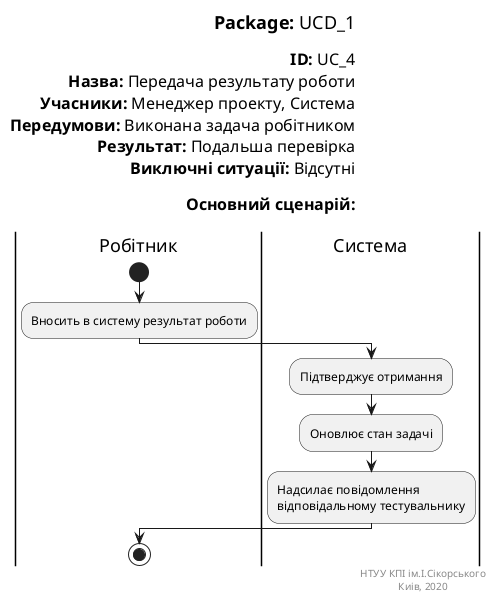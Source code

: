 @startuml resolveTask
left header
<font color=000 size=18><b>Package:</b> UCD_1

<font color=000 size=16><b>ID:</b> UC_4
<font color=000 size=16><b>Назва:</b> Передача результату роботи
<font color=000 size=16><b>Учасники:</b> Менеджер проекту, Система
<font color=000 size=16><b>Передумови:</b> Виконана задача робітником
<font color=000 size=16><b>Результат:</b> Подальша перевірка
<font color=000 size=16><b>Виключні ситуації:</b> Відсутні

<font color=000 size=16><b>Основний сценарій:</b> 

end header

|Робітник|
start
:Вносить в систему результат роботи;

|Система|
:Підтверджує отримання;
:Оновлює стан задачі;
:Надсилає повідомлення
відповідальному тестувальнику;

|Робітник|
stop

right footer
НТУУ КПІ ім.І.Сікорського
Киів, 2020 
end footer
@enduml
